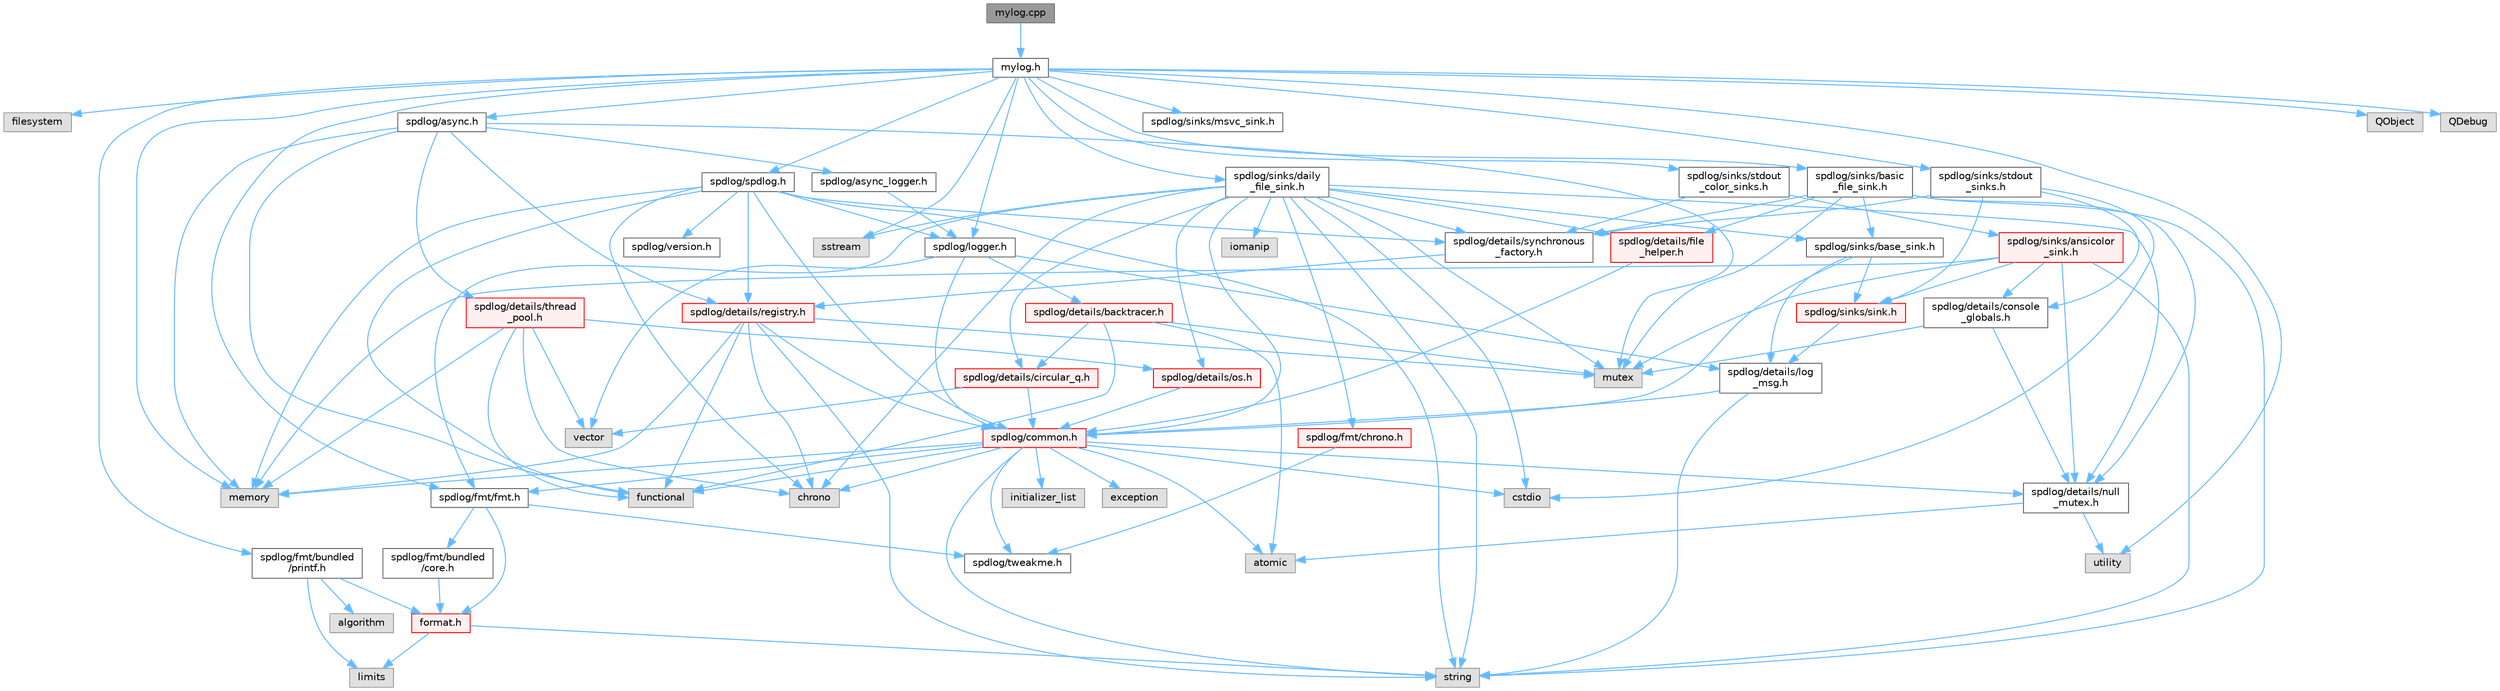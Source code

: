 digraph "mylog.cpp"
{
 // LATEX_PDF_SIZE
  bgcolor="transparent";
  edge [fontname=Helvetica,fontsize=10,labelfontname=Helvetica,labelfontsize=10];
  node [fontname=Helvetica,fontsize=10,shape=box,height=0.2,width=0.4];
  Node1 [id="Node000001",label="mylog.cpp",height=0.2,width=0.4,color="gray40", fillcolor="grey60", style="filled", fontcolor="black",tooltip=" "];
  Node1 -> Node2 [id="edge1_Node000001_Node000002",color="steelblue1",style="solid",tooltip=" "];
  Node2 [id="Node000002",label="mylog.h",height=0.2,width=0.4,color="grey40", fillcolor="white", style="filled",URL="$mylog_8h.html",tooltip=" "];
  Node2 -> Node3 [id="edge2_Node000002_Node000003",color="steelblue1",style="solid",tooltip=" "];
  Node3 [id="Node000003",label="filesystem",height=0.2,width=0.4,color="grey60", fillcolor="#E0E0E0", style="filled",tooltip=" "];
  Node2 -> Node4 [id="edge3_Node000002_Node000004",color="steelblue1",style="solid",tooltip=" "];
  Node4 [id="Node000004",label="sstream",height=0.2,width=0.4,color="grey60", fillcolor="#E0E0E0", style="filled",tooltip=" "];
  Node2 -> Node5 [id="edge4_Node000002_Node000005",color="steelblue1",style="solid",tooltip=" "];
  Node5 [id="Node000005",label="memory",height=0.2,width=0.4,color="grey60", fillcolor="#E0E0E0", style="filled",tooltip=" "];
  Node2 -> Node6 [id="edge5_Node000002_Node000006",color="steelblue1",style="solid",tooltip=" "];
  Node6 [id="Node000006",label="spdlog/spdlog.h",height=0.2,width=0.4,color="grey40", fillcolor="white", style="filled",URL="$spdlog_8h.html",tooltip=" "];
  Node6 -> Node7 [id="edge6_Node000006_Node000007",color="steelblue1",style="solid",tooltip=" "];
  Node7 [id="Node000007",label="spdlog/common.h",height=0.2,width=0.4,color="red", fillcolor="#FFF0F0", style="filled",URL="$_my_spdlog_2spdlog_2common_8h.html",tooltip=" "];
  Node7 -> Node8 [id="edge7_Node000007_Node000008",color="steelblue1",style="solid",tooltip=" "];
  Node8 [id="Node000008",label="spdlog/details/null\l_mutex.h",height=0.2,width=0.4,color="grey40", fillcolor="white", style="filled",URL="$null__mutex_8h.html",tooltip=" "];
  Node8 -> Node9 [id="edge8_Node000008_Node000009",color="steelblue1",style="solid",tooltip=" "];
  Node9 [id="Node000009",label="atomic",height=0.2,width=0.4,color="grey60", fillcolor="#E0E0E0", style="filled",tooltip=" "];
  Node8 -> Node10 [id="edge9_Node000008_Node000010",color="steelblue1",style="solid",tooltip=" "];
  Node10 [id="Node000010",label="utility",height=0.2,width=0.4,color="grey60", fillcolor="#E0E0E0", style="filled",tooltip=" "];
  Node7 -> Node11 [id="edge10_Node000007_Node000011",color="steelblue1",style="solid",tooltip=" "];
  Node11 [id="Node000011",label="spdlog/tweakme.h",height=0.2,width=0.4,color="grey40", fillcolor="white", style="filled",URL="$tweakme_8h.html",tooltip=" "];
  Node7 -> Node9 [id="edge11_Node000007_Node000009",color="steelblue1",style="solid",tooltip=" "];
  Node7 -> Node12 [id="edge12_Node000007_Node000012",color="steelblue1",style="solid",tooltip=" "];
  Node12 [id="Node000012",label="chrono",height=0.2,width=0.4,color="grey60", fillcolor="#E0E0E0", style="filled",tooltip=" "];
  Node7 -> Node13 [id="edge13_Node000007_Node000013",color="steelblue1",style="solid",tooltip=" "];
  Node13 [id="Node000013",label="cstdio",height=0.2,width=0.4,color="grey60", fillcolor="#E0E0E0", style="filled",tooltip=" "];
  Node7 -> Node14 [id="edge14_Node000007_Node000014",color="steelblue1",style="solid",tooltip=" "];
  Node14 [id="Node000014",label="exception",height=0.2,width=0.4,color="grey60", fillcolor="#E0E0E0", style="filled",tooltip=" "];
  Node7 -> Node15 [id="edge15_Node000007_Node000015",color="steelblue1",style="solid",tooltip=" "];
  Node15 [id="Node000015",label="functional",height=0.2,width=0.4,color="grey60", fillcolor="#E0E0E0", style="filled",tooltip=" "];
  Node7 -> Node16 [id="edge16_Node000007_Node000016",color="steelblue1",style="solid",tooltip=" "];
  Node16 [id="Node000016",label="initializer_list",height=0.2,width=0.4,color="grey60", fillcolor="#E0E0E0", style="filled",tooltip=" "];
  Node7 -> Node5 [id="edge17_Node000007_Node000005",color="steelblue1",style="solid",tooltip=" "];
  Node7 -> Node17 [id="edge18_Node000007_Node000017",color="steelblue1",style="solid",tooltip=" "];
  Node17 [id="Node000017",label="string",height=0.2,width=0.4,color="grey60", fillcolor="#E0E0E0", style="filled",tooltip=" "];
  Node7 -> Node19 [id="edge19_Node000007_Node000019",color="steelblue1",style="solid",tooltip=" "];
  Node19 [id="Node000019",label="spdlog/fmt/fmt.h",height=0.2,width=0.4,color="grey40", fillcolor="white", style="filled",URL="$fmt_8h.html",tooltip=" "];
  Node19 -> Node11 [id="edge20_Node000019_Node000011",color="steelblue1",style="solid",tooltip=" "];
  Node19 -> Node20 [id="edge21_Node000019_Node000020",color="steelblue1",style="solid",tooltip=" "];
  Node20 [id="Node000020",label="spdlog/fmt/bundled\l/core.h",height=0.2,width=0.4,color="grey40", fillcolor="white", style="filled",URL="$core_8h.html",tooltip=" "];
  Node20 -> Node21 [id="edge22_Node000020_Node000021",color="steelblue1",style="solid",tooltip=" "];
  Node21 [id="Node000021",label="format.h",height=0.2,width=0.4,color="red", fillcolor="#FFF0F0", style="filled",URL="$format_8h.html",tooltip=" "];
  Node21 -> Node30 [id="edge23_Node000021_Node000030",color="steelblue1",style="solid",tooltip=" "];
  Node30 [id="Node000030",label="limits",height=0.2,width=0.4,color="grey60", fillcolor="#E0E0E0", style="filled",tooltip=" "];
  Node21 -> Node17 [id="edge24_Node000021_Node000017",color="steelblue1",style="solid",tooltip=" "];
  Node19 -> Node21 [id="edge25_Node000019_Node000021",color="steelblue1",style="solid",tooltip=" "];
  Node6 -> Node41 [id="edge26_Node000006_Node000041",color="steelblue1",style="solid",tooltip=" "];
  Node41 [id="Node000041",label="spdlog/details/registry.h",height=0.2,width=0.4,color="red", fillcolor="#FFF0F0", style="filled",URL="$registry_8h.html",tooltip=" "];
  Node41 -> Node7 [id="edge27_Node000041_Node000007",color="steelblue1",style="solid",tooltip=" "];
  Node41 -> Node12 [id="edge28_Node000041_Node000012",color="steelblue1",style="solid",tooltip=" "];
  Node41 -> Node15 [id="edge29_Node000041_Node000015",color="steelblue1",style="solid",tooltip=" "];
  Node41 -> Node5 [id="edge30_Node000041_Node000005",color="steelblue1",style="solid",tooltip=" "];
  Node41 -> Node44 [id="edge31_Node000041_Node000044",color="steelblue1",style="solid",tooltip=" "];
  Node44 [id="Node000044",label="mutex",height=0.2,width=0.4,color="grey60", fillcolor="#E0E0E0", style="filled",tooltip=" "];
  Node41 -> Node17 [id="edge32_Node000041_Node000017",color="steelblue1",style="solid",tooltip=" "];
  Node6 -> Node47 [id="edge33_Node000006_Node000047",color="steelblue1",style="solid",tooltip=" "];
  Node47 [id="Node000047",label="spdlog/details/synchronous\l_factory.h",height=0.2,width=0.4,color="grey40", fillcolor="white", style="filled",URL="$synchronous__factory_8h.html",tooltip=" "];
  Node47 -> Node41 [id="edge34_Node000047_Node000041",color="steelblue1",style="solid",tooltip=" "];
  Node6 -> Node48 [id="edge35_Node000006_Node000048",color="steelblue1",style="solid",tooltip=" "];
  Node48 [id="Node000048",label="spdlog/logger.h",height=0.2,width=0.4,color="grey40", fillcolor="white", style="filled",URL="$logger_8h.html",tooltip=" "];
  Node48 -> Node7 [id="edge36_Node000048_Node000007",color="steelblue1",style="solid",tooltip=" "];
  Node48 -> Node49 [id="edge37_Node000048_Node000049",color="steelblue1",style="solid",tooltip=" "];
  Node49 [id="Node000049",label="spdlog/details/backtracer.h",height=0.2,width=0.4,color="red", fillcolor="#FFF0F0", style="filled",URL="$backtracer_8h.html",tooltip=" "];
  Node49 -> Node50 [id="edge38_Node000049_Node000050",color="steelblue1",style="solid",tooltip=" "];
  Node50 [id="Node000050",label="spdlog/details/circular_q.h",height=0.2,width=0.4,color="red", fillcolor="#FFF0F0", style="filled",URL="$circular__q_8h.html",tooltip=" "];
  Node50 -> Node52 [id="edge39_Node000050_Node000052",color="steelblue1",style="solid",tooltip=" "];
  Node52 [id="Node000052",label="vector",height=0.2,width=0.4,color="grey60", fillcolor="#E0E0E0", style="filled",tooltip=" "];
  Node50 -> Node7 [id="edge40_Node000050_Node000007",color="steelblue1",style="solid",tooltip=" "];
  Node49 -> Node9 [id="edge41_Node000049_Node000009",color="steelblue1",style="solid",tooltip=" "];
  Node49 -> Node15 [id="edge42_Node000049_Node000015",color="steelblue1",style="solid",tooltip=" "];
  Node49 -> Node44 [id="edge43_Node000049_Node000044",color="steelblue1",style="solid",tooltip=" "];
  Node48 -> Node54 [id="edge44_Node000048_Node000054",color="steelblue1",style="solid",tooltip=" "];
  Node54 [id="Node000054",label="spdlog/details/log\l_msg.h",height=0.2,width=0.4,color="grey40", fillcolor="white", style="filled",URL="$log__msg_8h.html",tooltip=" "];
  Node54 -> Node7 [id="edge45_Node000054_Node000007",color="steelblue1",style="solid",tooltip=" "];
  Node54 -> Node17 [id="edge46_Node000054_Node000017",color="steelblue1",style="solid",tooltip=" "];
  Node48 -> Node52 [id="edge47_Node000048_Node000052",color="steelblue1",style="solid",tooltip=" "];
  Node6 -> Node55 [id="edge48_Node000006_Node000055",color="steelblue1",style="solid",tooltip=" "];
  Node55 [id="Node000055",label="spdlog/version.h",height=0.2,width=0.4,color="grey40", fillcolor="white", style="filled",URL="$version_8h.html",tooltip=" "];
  Node6 -> Node12 [id="edge49_Node000006_Node000012",color="steelblue1",style="solid",tooltip=" "];
  Node6 -> Node15 [id="edge50_Node000006_Node000015",color="steelblue1",style="solid",tooltip=" "];
  Node6 -> Node5 [id="edge51_Node000006_Node000005",color="steelblue1",style="solid",tooltip=" "];
  Node6 -> Node17 [id="edge52_Node000006_Node000017",color="steelblue1",style="solid",tooltip=" "];
  Node2 -> Node56 [id="edge53_Node000002_Node000056",color="steelblue1",style="solid",tooltip=" "];
  Node56 [id="Node000056",label="spdlog/async.h",height=0.2,width=0.4,color="grey40", fillcolor="white", style="filled",URL="$_my_spdlog_2spdlog_2_async_8h.html",tooltip=" "];
  Node56 -> Node57 [id="edge54_Node000056_Node000057",color="steelblue1",style="solid",tooltip=" "];
  Node57 [id="Node000057",label="spdlog/async_logger.h",height=0.2,width=0.4,color="grey40", fillcolor="white", style="filled",URL="$async__logger_8h.html",tooltip=" "];
  Node57 -> Node48 [id="edge55_Node000057_Node000048",color="steelblue1",style="solid",tooltip=" "];
  Node56 -> Node41 [id="edge56_Node000056_Node000041",color="steelblue1",style="solid",tooltip=" "];
  Node56 -> Node58 [id="edge57_Node000056_Node000058",color="steelblue1",style="solid",tooltip=" "];
  Node58 [id="Node000058",label="spdlog/details/thread\l_pool.h",height=0.2,width=0.4,color="red", fillcolor="#FFF0F0", style="filled",URL="$thread__pool_8h.html",tooltip=" "];
  Node58 -> Node60 [id="edge58_Node000058_Node000060",color="steelblue1",style="solid",tooltip=" "];
  Node60 [id="Node000060",label="spdlog/details/os.h",height=0.2,width=0.4,color="red", fillcolor="#FFF0F0", style="filled",URL="$details_2os_8h.html",tooltip=" "];
  Node60 -> Node7 [id="edge59_Node000060_Node000007",color="steelblue1",style="solid",tooltip=" "];
  Node58 -> Node12 [id="edge60_Node000058_Node000012",color="steelblue1",style="solid",tooltip=" "];
  Node58 -> Node15 [id="edge61_Node000058_Node000015",color="steelblue1",style="solid",tooltip=" "];
  Node58 -> Node5 [id="edge62_Node000058_Node000005",color="steelblue1",style="solid",tooltip=" "];
  Node58 -> Node52 [id="edge63_Node000058_Node000052",color="steelblue1",style="solid",tooltip=" "];
  Node56 -> Node15 [id="edge64_Node000056_Node000015",color="steelblue1",style="solid",tooltip=" "];
  Node56 -> Node5 [id="edge65_Node000056_Node000005",color="steelblue1",style="solid",tooltip=" "];
  Node56 -> Node44 [id="edge66_Node000056_Node000044",color="steelblue1",style="solid",tooltip=" "];
  Node2 -> Node48 [id="edge67_Node000002_Node000048",color="steelblue1",style="solid",tooltip=" "];
  Node2 -> Node19 [id="edge68_Node000002_Node000019",color="steelblue1",style="solid",tooltip=" "];
  Node2 -> Node62 [id="edge69_Node000002_Node000062",color="steelblue1",style="solid",tooltip=" "];
  Node62 [id="Node000062",label="spdlog/fmt/bundled\l/printf.h",height=0.2,width=0.4,color="grey40", fillcolor="white", style="filled",URL="$printf_8h.html",tooltip=" "];
  Node62 -> Node35 [id="edge70_Node000062_Node000035",color="steelblue1",style="solid",tooltip=" "];
  Node35 [id="Node000035",label="algorithm",height=0.2,width=0.4,color="grey60", fillcolor="#E0E0E0", style="filled",tooltip=" "];
  Node62 -> Node30 [id="edge71_Node000062_Node000030",color="steelblue1",style="solid",tooltip=" "];
  Node62 -> Node21 [id="edge72_Node000062_Node000021",color="steelblue1",style="solid",tooltip=" "];
  Node2 -> Node63 [id="edge73_Node000002_Node000063",color="steelblue1",style="solid",tooltip=" "];
  Node63 [id="Node000063",label="spdlog/sinks/basic\l_file_sink.h",height=0.2,width=0.4,color="grey40", fillcolor="white", style="filled",URL="$basic__file__sink_8h.html",tooltip=" "];
  Node63 -> Node64 [id="edge74_Node000063_Node000064",color="steelblue1",style="solid",tooltip=" "];
  Node64 [id="Node000064",label="spdlog/details/file\l_helper.h",height=0.2,width=0.4,color="red", fillcolor="#FFF0F0", style="filled",URL="$file__helper_8h.html",tooltip=" "];
  Node64 -> Node7 [id="edge75_Node000064_Node000007",color="steelblue1",style="solid",tooltip=" "];
  Node63 -> Node8 [id="edge76_Node000063_Node000008",color="steelblue1",style="solid",tooltip=" "];
  Node63 -> Node47 [id="edge77_Node000063_Node000047",color="steelblue1",style="solid",tooltip=" "];
  Node63 -> Node66 [id="edge78_Node000063_Node000066",color="steelblue1",style="solid",tooltip=" "];
  Node66 [id="Node000066",label="spdlog/sinks/base_sink.h",height=0.2,width=0.4,color="grey40", fillcolor="white", style="filled",URL="$base__sink_8h.html",tooltip=" "];
  Node66 -> Node7 [id="edge79_Node000066_Node000007",color="steelblue1",style="solid",tooltip=" "];
  Node66 -> Node54 [id="edge80_Node000066_Node000054",color="steelblue1",style="solid",tooltip=" "];
  Node66 -> Node67 [id="edge81_Node000066_Node000067",color="steelblue1",style="solid",tooltip=" "];
  Node67 [id="Node000067",label="spdlog/sinks/sink.h",height=0.2,width=0.4,color="red", fillcolor="#FFF0F0", style="filled",URL="$sink_8h.html",tooltip=" "];
  Node67 -> Node54 [id="edge82_Node000067_Node000054",color="steelblue1",style="solid",tooltip=" "];
  Node63 -> Node44 [id="edge83_Node000063_Node000044",color="steelblue1",style="solid",tooltip=" "];
  Node63 -> Node17 [id="edge84_Node000063_Node000017",color="steelblue1",style="solid",tooltip=" "];
  Node2 -> Node69 [id="edge85_Node000002_Node000069",color="steelblue1",style="solid",tooltip=" "];
  Node69 [id="Node000069",label="spdlog/sinks/daily\l_file_sink.h",height=0.2,width=0.4,color="grey40", fillcolor="white", style="filled",URL="$daily__file__sink_8h.html",tooltip=" "];
  Node69 -> Node7 [id="edge86_Node000069_Node000007",color="steelblue1",style="solid",tooltip=" "];
  Node69 -> Node50 [id="edge87_Node000069_Node000050",color="steelblue1",style="solid",tooltip=" "];
  Node69 -> Node64 [id="edge88_Node000069_Node000064",color="steelblue1",style="solid",tooltip=" "];
  Node69 -> Node8 [id="edge89_Node000069_Node000008",color="steelblue1",style="solid",tooltip=" "];
  Node69 -> Node60 [id="edge90_Node000069_Node000060",color="steelblue1",style="solid",tooltip=" "];
  Node69 -> Node47 [id="edge91_Node000069_Node000047",color="steelblue1",style="solid",tooltip=" "];
  Node69 -> Node70 [id="edge92_Node000069_Node000070",color="steelblue1",style="solid",tooltip=" "];
  Node70 [id="Node000070",label="spdlog/fmt/chrono.h",height=0.2,width=0.4,color="red", fillcolor="#FFF0F0", style="filled",URL="$chrono_8h.html",tooltip=" "];
  Node70 -> Node11 [id="edge93_Node000070_Node000011",color="steelblue1",style="solid",tooltip=" "];
  Node69 -> Node19 [id="edge94_Node000069_Node000019",color="steelblue1",style="solid",tooltip=" "];
  Node69 -> Node66 [id="edge95_Node000069_Node000066",color="steelblue1",style="solid",tooltip=" "];
  Node69 -> Node12 [id="edge96_Node000069_Node000012",color="steelblue1",style="solid",tooltip=" "];
  Node69 -> Node13 [id="edge97_Node000069_Node000013",color="steelblue1",style="solid",tooltip=" "];
  Node69 -> Node73 [id="edge98_Node000069_Node000073",color="steelblue1",style="solid",tooltip=" "];
  Node73 [id="Node000073",label="iomanip",height=0.2,width=0.4,color="grey60", fillcolor="#E0E0E0", style="filled",tooltip=" "];
  Node69 -> Node44 [id="edge99_Node000069_Node000044",color="steelblue1",style="solid",tooltip=" "];
  Node69 -> Node4 [id="edge100_Node000069_Node000004",color="steelblue1",style="solid",tooltip=" "];
  Node69 -> Node17 [id="edge101_Node000069_Node000017",color="steelblue1",style="solid",tooltip=" "];
  Node2 -> Node74 [id="edge102_Node000002_Node000074",color="steelblue1",style="solid",tooltip=" "];
  Node74 [id="Node000074",label="spdlog/sinks/msvc_sink.h",height=0.2,width=0.4,color="grey40", fillcolor="white", style="filled",URL="$msvc__sink_8h.html",tooltip=" "];
  Node2 -> Node75 [id="edge103_Node000002_Node000075",color="steelblue1",style="solid",tooltip=" "];
  Node75 [id="Node000075",label="spdlog/sinks/stdout\l_sinks.h",height=0.2,width=0.4,color="grey40", fillcolor="white", style="filled",URL="$stdout__sinks_8h.html",tooltip=" "];
  Node75 -> Node13 [id="edge104_Node000075_Node000013",color="steelblue1",style="solid",tooltip=" "];
  Node75 -> Node76 [id="edge105_Node000075_Node000076",color="steelblue1",style="solid",tooltip=" "];
  Node76 [id="Node000076",label="spdlog/details/console\l_globals.h",height=0.2,width=0.4,color="grey40", fillcolor="white", style="filled",URL="$console__globals_8h.html",tooltip=" "];
  Node76 -> Node44 [id="edge106_Node000076_Node000044",color="steelblue1",style="solid",tooltip=" "];
  Node76 -> Node8 [id="edge107_Node000076_Node000008",color="steelblue1",style="solid",tooltip=" "];
  Node75 -> Node47 [id="edge108_Node000075_Node000047",color="steelblue1",style="solid",tooltip=" "];
  Node75 -> Node67 [id="edge109_Node000075_Node000067",color="steelblue1",style="solid",tooltip=" "];
  Node2 -> Node77 [id="edge110_Node000002_Node000077",color="steelblue1",style="solid",tooltip=" "];
  Node77 [id="Node000077",label="spdlog/sinks/stdout\l_color_sinks.h",height=0.2,width=0.4,color="grey40", fillcolor="white", style="filled",URL="$stdout__color__sinks_8h.html",tooltip=" "];
  Node77 -> Node78 [id="edge111_Node000077_Node000078",color="steelblue1",style="solid",tooltip=" "];
  Node78 [id="Node000078",label="spdlog/sinks/ansicolor\l_sink.h",height=0.2,width=0.4,color="red", fillcolor="#FFF0F0", style="filled",URL="$ansicolor__sink_8h.html",tooltip=" "];
  Node78 -> Node5 [id="edge112_Node000078_Node000005",color="steelblue1",style="solid",tooltip=" "];
  Node78 -> Node44 [id="edge113_Node000078_Node000044",color="steelblue1",style="solid",tooltip=" "];
  Node78 -> Node76 [id="edge114_Node000078_Node000076",color="steelblue1",style="solid",tooltip=" "];
  Node78 -> Node8 [id="edge115_Node000078_Node000008",color="steelblue1",style="solid",tooltip=" "];
  Node78 -> Node67 [id="edge116_Node000078_Node000067",color="steelblue1",style="solid",tooltip=" "];
  Node78 -> Node17 [id="edge117_Node000078_Node000017",color="steelblue1",style="solid",tooltip=" "];
  Node77 -> Node47 [id="edge118_Node000077_Node000047",color="steelblue1",style="solid",tooltip=" "];
  Node2 -> Node80 [id="edge119_Node000002_Node000080",color="steelblue1",style="solid",tooltip=" "];
  Node80 [id="Node000080",label="QObject",height=0.2,width=0.4,color="grey60", fillcolor="#E0E0E0", style="filled",tooltip=" "];
  Node2 -> Node81 [id="edge120_Node000002_Node000081",color="steelblue1",style="solid",tooltip=" "];
  Node81 [id="Node000081",label="QDebug",height=0.2,width=0.4,color="grey60", fillcolor="#E0E0E0", style="filled",tooltip=" "];
  Node2 -> Node10 [id="edge121_Node000002_Node000010",color="steelblue1",style="solid",tooltip=" "];
}
